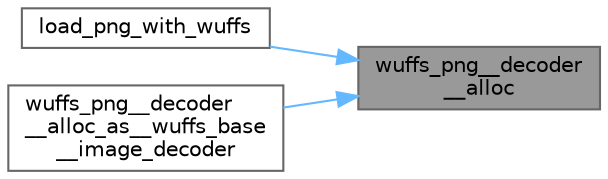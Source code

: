 digraph "wuffs_png__decoder__alloc"
{
 // LATEX_PDF_SIZE
  bgcolor="transparent";
  edge [fontname=Helvetica,fontsize=10,labelfontname=Helvetica,labelfontsize=10];
  node [fontname=Helvetica,fontsize=10,shape=box,height=0.2,width=0.4];
  rankdir="RL";
  Node1 [id="Node000001",label="wuffs_png__decoder\l__alloc",height=0.2,width=0.4,color="gray40", fillcolor="grey60", style="filled", fontcolor="black",tooltip=" "];
  Node1 -> Node2 [id="edge1_Node000001_Node000002",dir="back",color="steelblue1",style="solid",tooltip=" "];
  Node2 [id="Node000002",label="load_png_with_wuffs",height=0.2,width=0.4,color="grey40", fillcolor="white", style="filled",URL="$astcenccli__image__external_8cpp.html#a9920dcae3265967744c9b31e9ac8a999",tooltip="Load an image using Wuffs to provide the loader."];
  Node1 -> Node3 [id="edge2_Node000001_Node000003",dir="back",color="steelblue1",style="solid",tooltip=" "];
  Node3 [id="Node000003",label="wuffs_png__decoder\l__alloc_as__wuffs_base\l__image_decoder",height=0.2,width=0.4,color="grey40", fillcolor="white", style="filled",URL="$wuffs-v0_83_8c.html#af7b667c1e61b2dd48121a55ae5e0d408",tooltip=" "];
}
